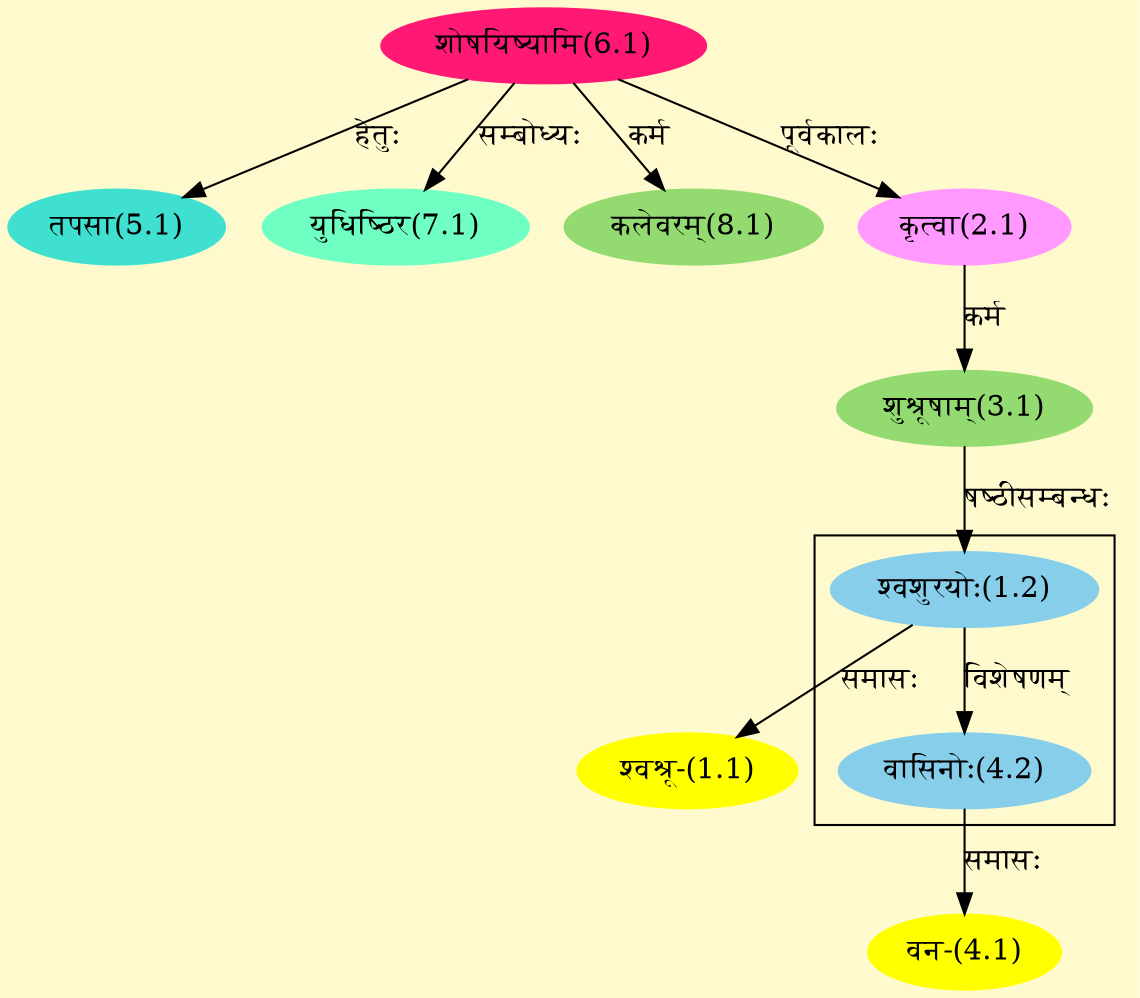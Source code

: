 digraph G{
rankdir=BT;
 compound=true;
 bgcolor="lemonchiffon1";

subgraph cluster_1{
Node4_2 [style=filled, color="#87CEEB" label = "वासिनोः(4.2)"]
Node1_2 [style=filled, color="#87CEEB" label = "श्वशुरयोः(1.2)"]

}
Node1_1 [style=filled, color="#FFFF00" label = "श्वश्रू-(1.1)"]
Node1_2 [style=filled, color="#87CEEB" label = "श्वशुरयोः(1.2)"]
Node3_1 [style=filled, color="#93DB70" label = "शुश्रूषाम्(3.1)"]
Node2_1 [style=filled, color="#FF99FF" label = "कृत्वा(2.1)"]
Node6_1 [style=filled, color="#FF1975" label = "शोषयिष्यामि(6.1)"]
Node4_1 [style=filled, color="#FFFF00" label = "वन-(4.1)"]
Node4_2 [style=filled, color="#87CEEB" label = "वासिनोः(4.2)"]
Node5_1 [style=filled, color="#40E0D0" label = "तपसा(5.1)"]
Node7_1 [style=filled, color="#6FFFC3" label = "युधिष्ठिर(7.1)"]
Node8_1 [style=filled, color="#93DB70" label = "कलेवरम्(8.1)"]
/* Start of Relations section */

Node1_1 -> Node1_2 [  label="समासः"  dir="back" ]
Node1_2 -> Node3_1 [  label="षष्ठीसम्बन्धः"  dir="back" ]
Node2_1 -> Node6_1 [  label="पूर्वकालः"  dir="back" ]
Node3_1 -> Node2_1 [  label="कर्म"  dir="back" ]
Node4_1 -> Node4_2 [  label="समासः"  dir="back" ]
Node4_2 -> Node1_2 [  label="विशेषणम्"  dir="back" ]
Node5_1 -> Node6_1 [  label="हेतुः"  dir="back" ]
Node7_1 -> Node6_1 [  label="सम्बोध्यः"  dir="back" ]
Node8_1 -> Node6_1 [  label="कर्म"  dir="back" ]
}
